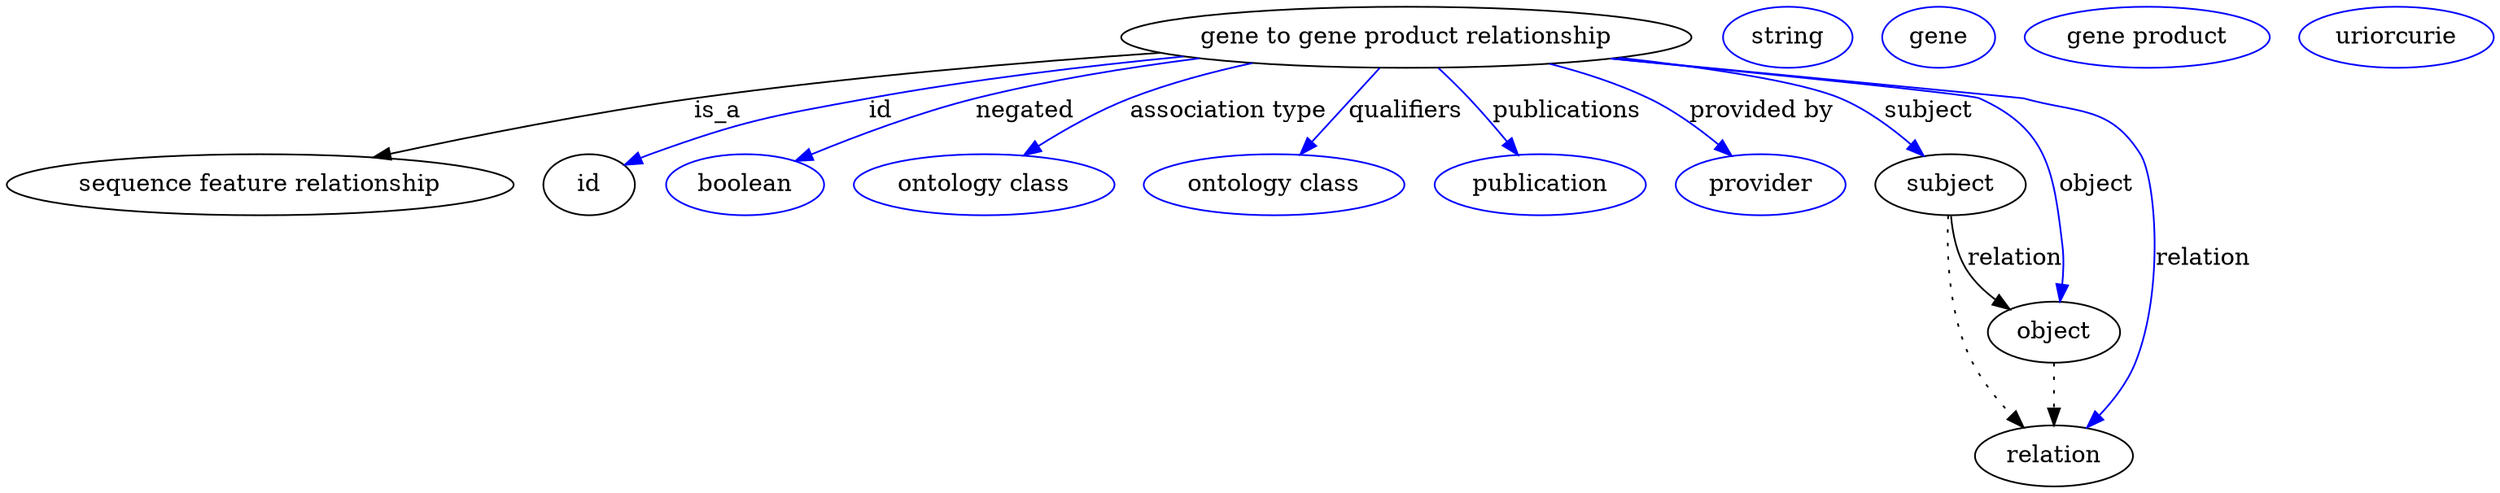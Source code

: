 digraph {
	graph [bb="0,0,1200.2,283"];
	node [label="\N"];
	"gene to gene product relationship"	[height=0.5,
		label="gene to gene product relationship",
		pos="679.74,265",
		width=3.5747];
	"sequence feature relationship"	[height=0.5,
		pos="113.74,178",
		width=3.1594];
	"gene to gene product relationship" -> "sequence feature relationship"	[label=is_a,
		lp="352.74,221.5",
		pos="e,171.5,193.56 569.35,255.73 503.11,249.98 417.31,241.16 341.74,229 287.43,220.26 226.62,206.73 181.46,195.95"];
	id	[height=0.5,
		pos="272.74,178",
		width=0.75];
	"gene to gene product relationship" -> id	[color=blue,
		label=id,
		lp="423.24,221.5",
		pos="e,293.82,189.64 573.47,254.79 497.78,245.78 394.64,228.48 308.74,196 306.9,195.3 305.02,194.55 303.14,193.76",
		style=solid];
	negated	[color=blue,
		height=0.5,
		label=boolean,
		pos="355.74,178",
		width=1.0652];
	"gene to gene product relationship" -> negated	[color=blue,
		label=negated,
		lp="500.24,221.5",
		pos="e,381.56,191.39 588.25,252.29 553.58,246.76 513.98,239.1 478.74,229 448.22,220.25 414.94,206.44 390.71,195.55",
		style=solid];
	"association type"	[color=blue,
		height=0.5,
		label="ontology class",
		pos="473.74,178",
		width=1.7151];
	"gene to gene product relationship" -> "association type"	[color=blue,
		label="association type",
		lp="595.74,221.5",
		pos="e,494.92,195.09 612.31,249.65 592.37,244.33 570.79,237.47 551.74,229 534.82,221.48 517.35,210.61 503.24,200.93",
		style=solid];
	qualifiers	[color=blue,
		height=0.5,
		label="ontology class",
		pos="614.74,178",
		width=1.7151];
	"gene to gene product relationship" -> qualifiers	[color=blue,
		label=qualifiers,
		lp="677.24,221.5",
		pos="e,627.65,195.89 666.59,246.8 657.19,234.51 644.39,217.77 633.86,204.01",
		style=solid];
	publications	[color=blue,
		height=0.5,
		label=publication,
		pos="744.74,178",
		width=1.3902];
	"gene to gene product relationship" -> publications	[color=blue,
		label=publications,
		lp="751.24,221.5",
		pos="e,732.1,195.69 692.95,246.93 697.34,241.23 702.26,234.85 706.74,229 713.04,220.78 719.89,211.77 726.03,203.7",
		style=solid];
	"provided by"	[color=blue,
		height=0.5,
		label=provider,
		pos="852.74,178",
		width=1.1193];
	"gene to gene product relationship" -> "provided by"	[color=blue,
		label="provided by",
		lp="844.74,221.5",
		pos="e,836.23,194.57 739.55,248.96 755.97,243.73 773.46,237.09 788.74,229 802.88,221.51 817.06,210.84 828.46,201.28",
		style=solid];
	subject	[height=0.5,
		pos="946.74,178",
		width=0.99297];
	"gene to gene product relationship" -> subject	[color=blue,
		label=subject,
		lp="927.24,221.5",
		pos="e,931.34,194.37 771.76,252.4 815.24,246.05 861.9,237.71 881.74,229 897.1,222.26 912.09,211.13 923.79,201.09",
		style=solid];
	object	[height=0.5,
		pos="1003.7,91",
		width=0.9027];
	"gene to gene product relationship" -> object	[color=blue,
		label=object,
		lp="1020.7,178",
		pos="e,1005.2,109.18 772.02,252.38 849.73,242.54 948.63,229.9 950.74,229 972.26,219.82 979.22,215.76 991.74,196 1005,175.15 1001.8,166.51 \
1004.7,142 1005.6,134.7 1005.8,126.76 1005.6,119.4",
		style=solid];
	relation	[height=0.5,
		pos="1003.7,18",
		width=1.0471];
	"gene to gene product relationship" -> relation	[color=blue,
		label=relation,
		lp="1082.7,134.5",
		pos="e,1019.8,34.37 771.84,252.41 786.84,250.57 802.22,248.71 816.74,247 888.69,238.54 909.46,250.17 978.74,229 1009,219.76 1024.9,222.76 \
1041.7,196 1070.9,149.71 1062.2,124.83 1044.7,73 1040.9,61.726 1033.8,50.937 1026.4,42.008",
		style=solid];
	association_id	[color=blue,
		height=0.5,
		label=string,
		pos="856.74,265",
		width=0.84854];
	subject -> object	[label=relation,
		lp="983.74,134.5",
		pos="e,983.67,105.46 949.78,159.76 952.15,149.6 956.18,136.87 962.74,127 966.35,121.58 971.02,116.52 975.91,112.03"];
	subject -> relation	[pos="e,988.71,34.772 946.6,159.63 947.04,138.3 949.85,101.46 962.74,73 967.65,62.163 975.07,51.467 982.26,42.489",
		style=dotted];
	"gene to gene product relationship_subject"	[color=blue,
		height=0.5,
		label=gene,
		pos="932.74,265",
		width=0.75827];
	object -> relation	[pos="e,1003.7,36.029 1003.7,72.813 1003.7,64.789 1003.7,55.047 1003.7,46.069",
		style=dotted];
	"gene to gene product relationship_object"	[color=blue,
		height=0.5,
		label="gene product",
		pos="1034.7,265",
		width=1.5707];
	"gene to gene product relationship_relation"	[color=blue,
		height=0.5,
		label=uriorcurie,
		pos="1154.7,265",
		width=1.2638];
}
